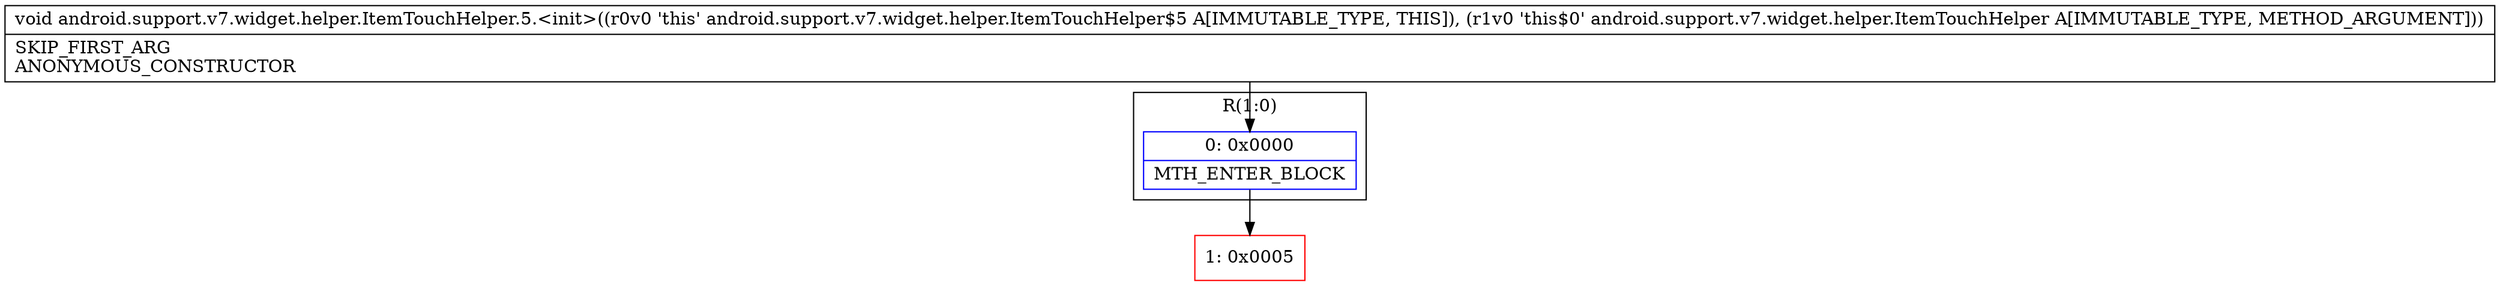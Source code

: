 digraph "CFG forandroid.support.v7.widget.helper.ItemTouchHelper.5.\<init\>(Landroid\/support\/v7\/widget\/helper\/ItemTouchHelper;)V" {
subgraph cluster_Region_1907871473 {
label = "R(1:0)";
node [shape=record,color=blue];
Node_0 [shape=record,label="{0\:\ 0x0000|MTH_ENTER_BLOCK\l}"];
}
Node_1 [shape=record,color=red,label="{1\:\ 0x0005}"];
MethodNode[shape=record,label="{void android.support.v7.widget.helper.ItemTouchHelper.5.\<init\>((r0v0 'this' android.support.v7.widget.helper.ItemTouchHelper$5 A[IMMUTABLE_TYPE, THIS]), (r1v0 'this$0' android.support.v7.widget.helper.ItemTouchHelper A[IMMUTABLE_TYPE, METHOD_ARGUMENT]))  | SKIP_FIRST_ARG\lANONYMOUS_CONSTRUCTOR\l}"];
MethodNode -> Node_0;
Node_0 -> Node_1;
}

